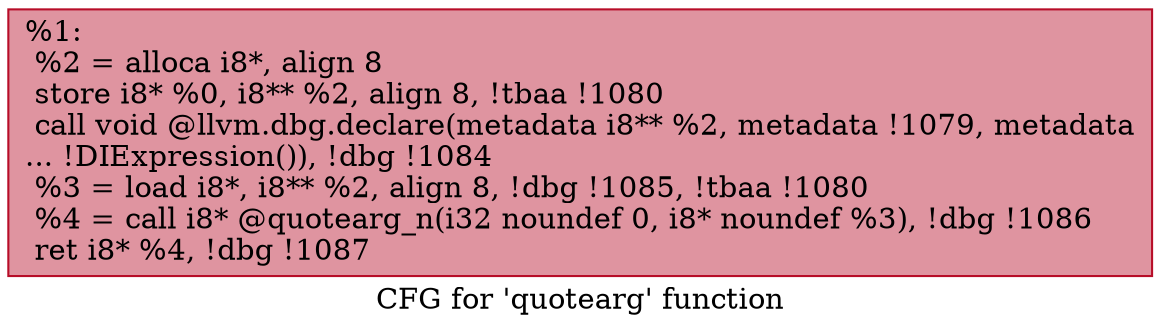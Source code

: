 digraph "CFG for 'quotearg' function" {
	label="CFG for 'quotearg' function";

	Node0x1797720 [shape=record,color="#b70d28ff", style=filled, fillcolor="#b70d2870",label="{%1:\l  %2 = alloca i8*, align 8\l  store i8* %0, i8** %2, align 8, !tbaa !1080\l  call void @llvm.dbg.declare(metadata i8** %2, metadata !1079, metadata\l... !DIExpression()), !dbg !1084\l  %3 = load i8*, i8** %2, align 8, !dbg !1085, !tbaa !1080\l  %4 = call i8* @quotearg_n(i32 noundef 0, i8* noundef %3), !dbg !1086\l  ret i8* %4, !dbg !1087\l}"];
}
